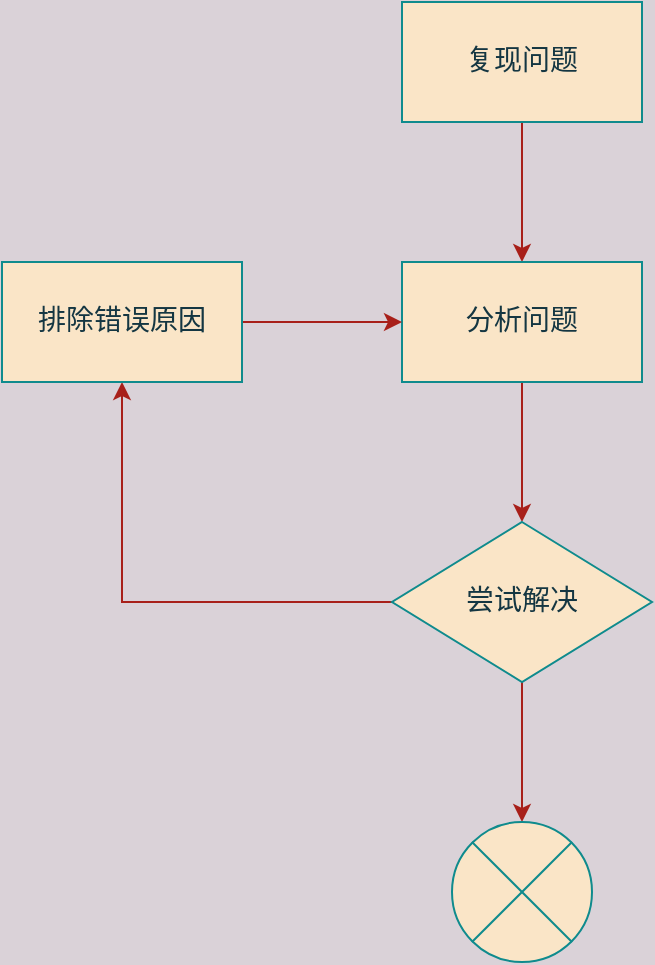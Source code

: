 <mxfile version="14.9.8" type="github">
  <diagram id="ecOq7PFy2zb6hEe4VdWq" name="Page-1">
    <mxGraphModel dx="2514" dy="1324" grid="1" gridSize="10" guides="1" tooltips="1" connect="1" arrows="1" fold="1" page="1" pageScale="1" pageWidth="827" pageHeight="1169" background="#DAD2D8" math="0" shadow="0">
      <root>
        <mxCell id="0" />
        <mxCell id="1" parent="0" />
        <mxCell id="BEu0zM0ldIujXqOTG5YO-2" style="edgeStyle=orthogonalEdgeStyle;rounded=0;orthogonalLoop=1;jettySize=auto;html=1;exitX=0.5;exitY=1;exitDx=0;exitDy=0;labelBackgroundColor=#DAD2D8;strokeColor=#A8201A;fontColor=#143642;fontSize=14;fontFamily=腾讯体;" edge="1" parent="1" source="BEu0zM0ldIujXqOTG5YO-1">
          <mxGeometry relative="1" as="geometry">
            <mxPoint x="380" y="290" as="targetPoint" />
          </mxGeometry>
        </mxCell>
        <mxCell id="BEu0zM0ldIujXqOTG5YO-1" value="复现问题" style="rounded=0;whiteSpace=wrap;html=1;fillColor=#FAE5C7;strokeColor=#0F8B8D;fontColor=#143642;fontSize=14;fontFamily=腾讯体;" vertex="1" parent="1">
          <mxGeometry x="320" y="160" width="120" height="60" as="geometry" />
        </mxCell>
        <mxCell id="BEu0zM0ldIujXqOTG5YO-5" style="edgeStyle=orthogonalEdgeStyle;rounded=0;orthogonalLoop=1;jettySize=auto;html=1;exitX=0.5;exitY=1;exitDx=0;exitDy=0;entryX=0.5;entryY=0;entryDx=0;entryDy=0;labelBackgroundColor=#DAD2D8;strokeColor=#A8201A;fontColor=#143642;fontSize=14;fontFamily=腾讯体;" edge="1" parent="1" source="BEu0zM0ldIujXqOTG5YO-3">
          <mxGeometry relative="1" as="geometry">
            <mxPoint x="380" y="420" as="targetPoint" />
          </mxGeometry>
        </mxCell>
        <mxCell id="BEu0zM0ldIujXqOTG5YO-3" value="分析问题" style="rounded=0;whiteSpace=wrap;html=1;fillColor=#FAE5C7;strokeColor=#0F8B8D;fontColor=#143642;fontSize=14;fontFamily=腾讯体;" vertex="1" parent="1">
          <mxGeometry x="320" y="290" width="120" height="60" as="geometry" />
        </mxCell>
        <mxCell id="BEu0zM0ldIujXqOTG5YO-10" style="edgeStyle=orthogonalEdgeStyle;rounded=0;orthogonalLoop=1;jettySize=auto;html=1;exitX=0.5;exitY=1;exitDx=0;exitDy=0;entryX=0.5;entryY=0;entryDx=0;entryDy=0;entryPerimeter=0;labelBackgroundColor=#DAD2D8;strokeColor=#A8201A;fontColor=#143642;fontSize=14;fontFamily=腾讯体;" edge="1" parent="1" source="BEu0zM0ldIujXqOTG5YO-6" target="BEu0zM0ldIujXqOTG5YO-9">
          <mxGeometry relative="1" as="geometry" />
        </mxCell>
        <mxCell id="BEu0zM0ldIujXqOTG5YO-12" style="edgeStyle=orthogonalEdgeStyle;rounded=0;orthogonalLoop=1;jettySize=auto;html=1;exitX=0;exitY=0.5;exitDx=0;exitDy=0;entryX=0.5;entryY=1;entryDx=0;entryDy=0;labelBackgroundColor=#DAD2D8;strokeColor=#A8201A;fontColor=#143642;fontSize=14;fontFamily=腾讯体;" edge="1" parent="1" source="BEu0zM0ldIujXqOTG5YO-6" target="BEu0zM0ldIujXqOTG5YO-11">
          <mxGeometry relative="1" as="geometry" />
        </mxCell>
        <mxCell id="BEu0zM0ldIujXqOTG5YO-6" value="尝试解决" style="rhombus;whiteSpace=wrap;html=1;fillColor=#FAE5C7;strokeColor=#0F8B8D;fontColor=#143642;fontSize=14;fontFamily=腾讯体;" vertex="1" parent="1">
          <mxGeometry x="315" y="420" width="130" height="80" as="geometry" />
        </mxCell>
        <mxCell id="BEu0zM0ldIujXqOTG5YO-9" value="" style="verticalLabelPosition=bottom;verticalAlign=top;html=1;shape=mxgraph.flowchart.or;fillColor=#FAE5C7;strokeColor=#0F8B8D;fontColor=#143642;fontSize=14;fontFamily=腾讯体;" vertex="1" parent="1">
          <mxGeometry x="345" y="570" width="70" height="70" as="geometry" />
        </mxCell>
        <mxCell id="BEu0zM0ldIujXqOTG5YO-13" style="edgeStyle=orthogonalEdgeStyle;rounded=0;orthogonalLoop=1;jettySize=auto;html=1;exitX=1;exitY=0.5;exitDx=0;exitDy=0;entryX=0;entryY=0.5;entryDx=0;entryDy=0;labelBackgroundColor=#DAD2D8;strokeColor=#A8201A;fontColor=#143642;fontSize=14;fontFamily=腾讯体;" edge="1" parent="1" source="BEu0zM0ldIujXqOTG5YO-11" target="BEu0zM0ldIujXqOTG5YO-3">
          <mxGeometry relative="1" as="geometry" />
        </mxCell>
        <mxCell id="BEu0zM0ldIujXqOTG5YO-11" value="排除错误原因" style="rounded=0;whiteSpace=wrap;html=1;fillColor=#FAE5C7;strokeColor=#0F8B8D;fontColor=#143642;fontSize=14;fontFamily=腾讯体;" vertex="1" parent="1">
          <mxGeometry x="120" y="290" width="120" height="60" as="geometry" />
        </mxCell>
      </root>
    </mxGraphModel>
  </diagram>
</mxfile>
